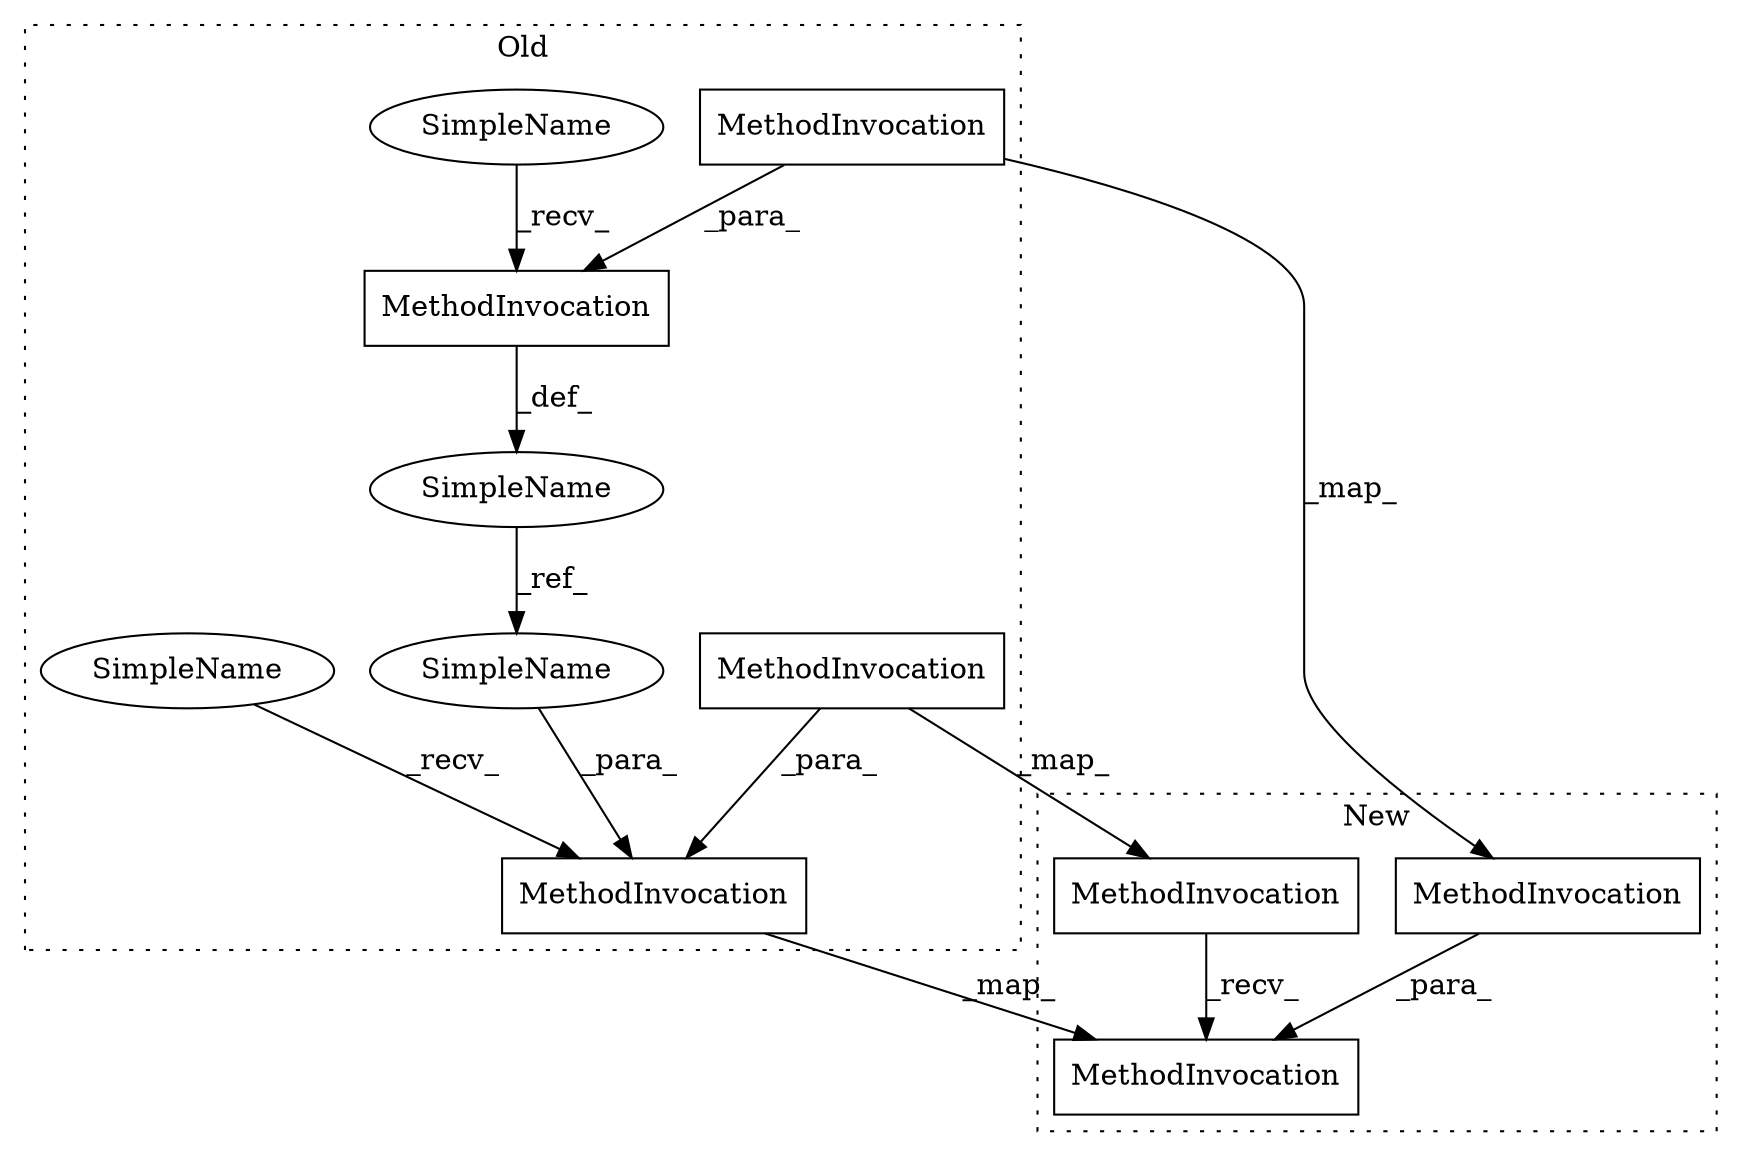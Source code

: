 digraph G {
subgraph cluster0 {
1 [label="MethodInvocation" a="32" s="9011" l="8" shape="box"];
2 [label="MethodInvocation" a="32" s="8907" l="10" shape="box"];
6 [label="MethodInvocation" a="32" s="8940,9019" l="18,1" shape="box"];
7 [label="MethodInvocation" a="32" s="8857,8917" l="26,1" shape="box"];
8 [label="SimpleName" a="42" s="8958" l="7" shape="ellipse"];
9 [label="SimpleName" a="42" s="8851" l="5" shape="ellipse"];
10 [label="SimpleName" a="42" s="8928" l="11" shape="ellipse"];
11 [label="SimpleName" a="42" s="8841" l="7" shape="ellipse"];
label = "Old";
style="dotted";
}
subgraph cluster1 {
3 [label="MethodInvocation" a="32" s="8895" l="8" shape="box"];
4 [label="MethodInvocation" a="32" s="8904,8975" l="37,1" shape="box"];
5 [label="MethodInvocation" a="32" s="8965" l="10" shape="box"];
label = "New";
style="dotted";
}
1 -> 6 [label="_para_"];
1 -> 3 [label="_map_"];
2 -> 7 [label="_para_"];
2 -> 5 [label="_map_"];
3 -> 4 [label="_recv_"];
5 -> 4 [label="_para_"];
6 -> 4 [label="_map_"];
7 -> 11 [label="_def_"];
8 -> 6 [label="_para_"];
9 -> 7 [label="_recv_"];
10 -> 6 [label="_recv_"];
11 -> 8 [label="_ref_"];
}